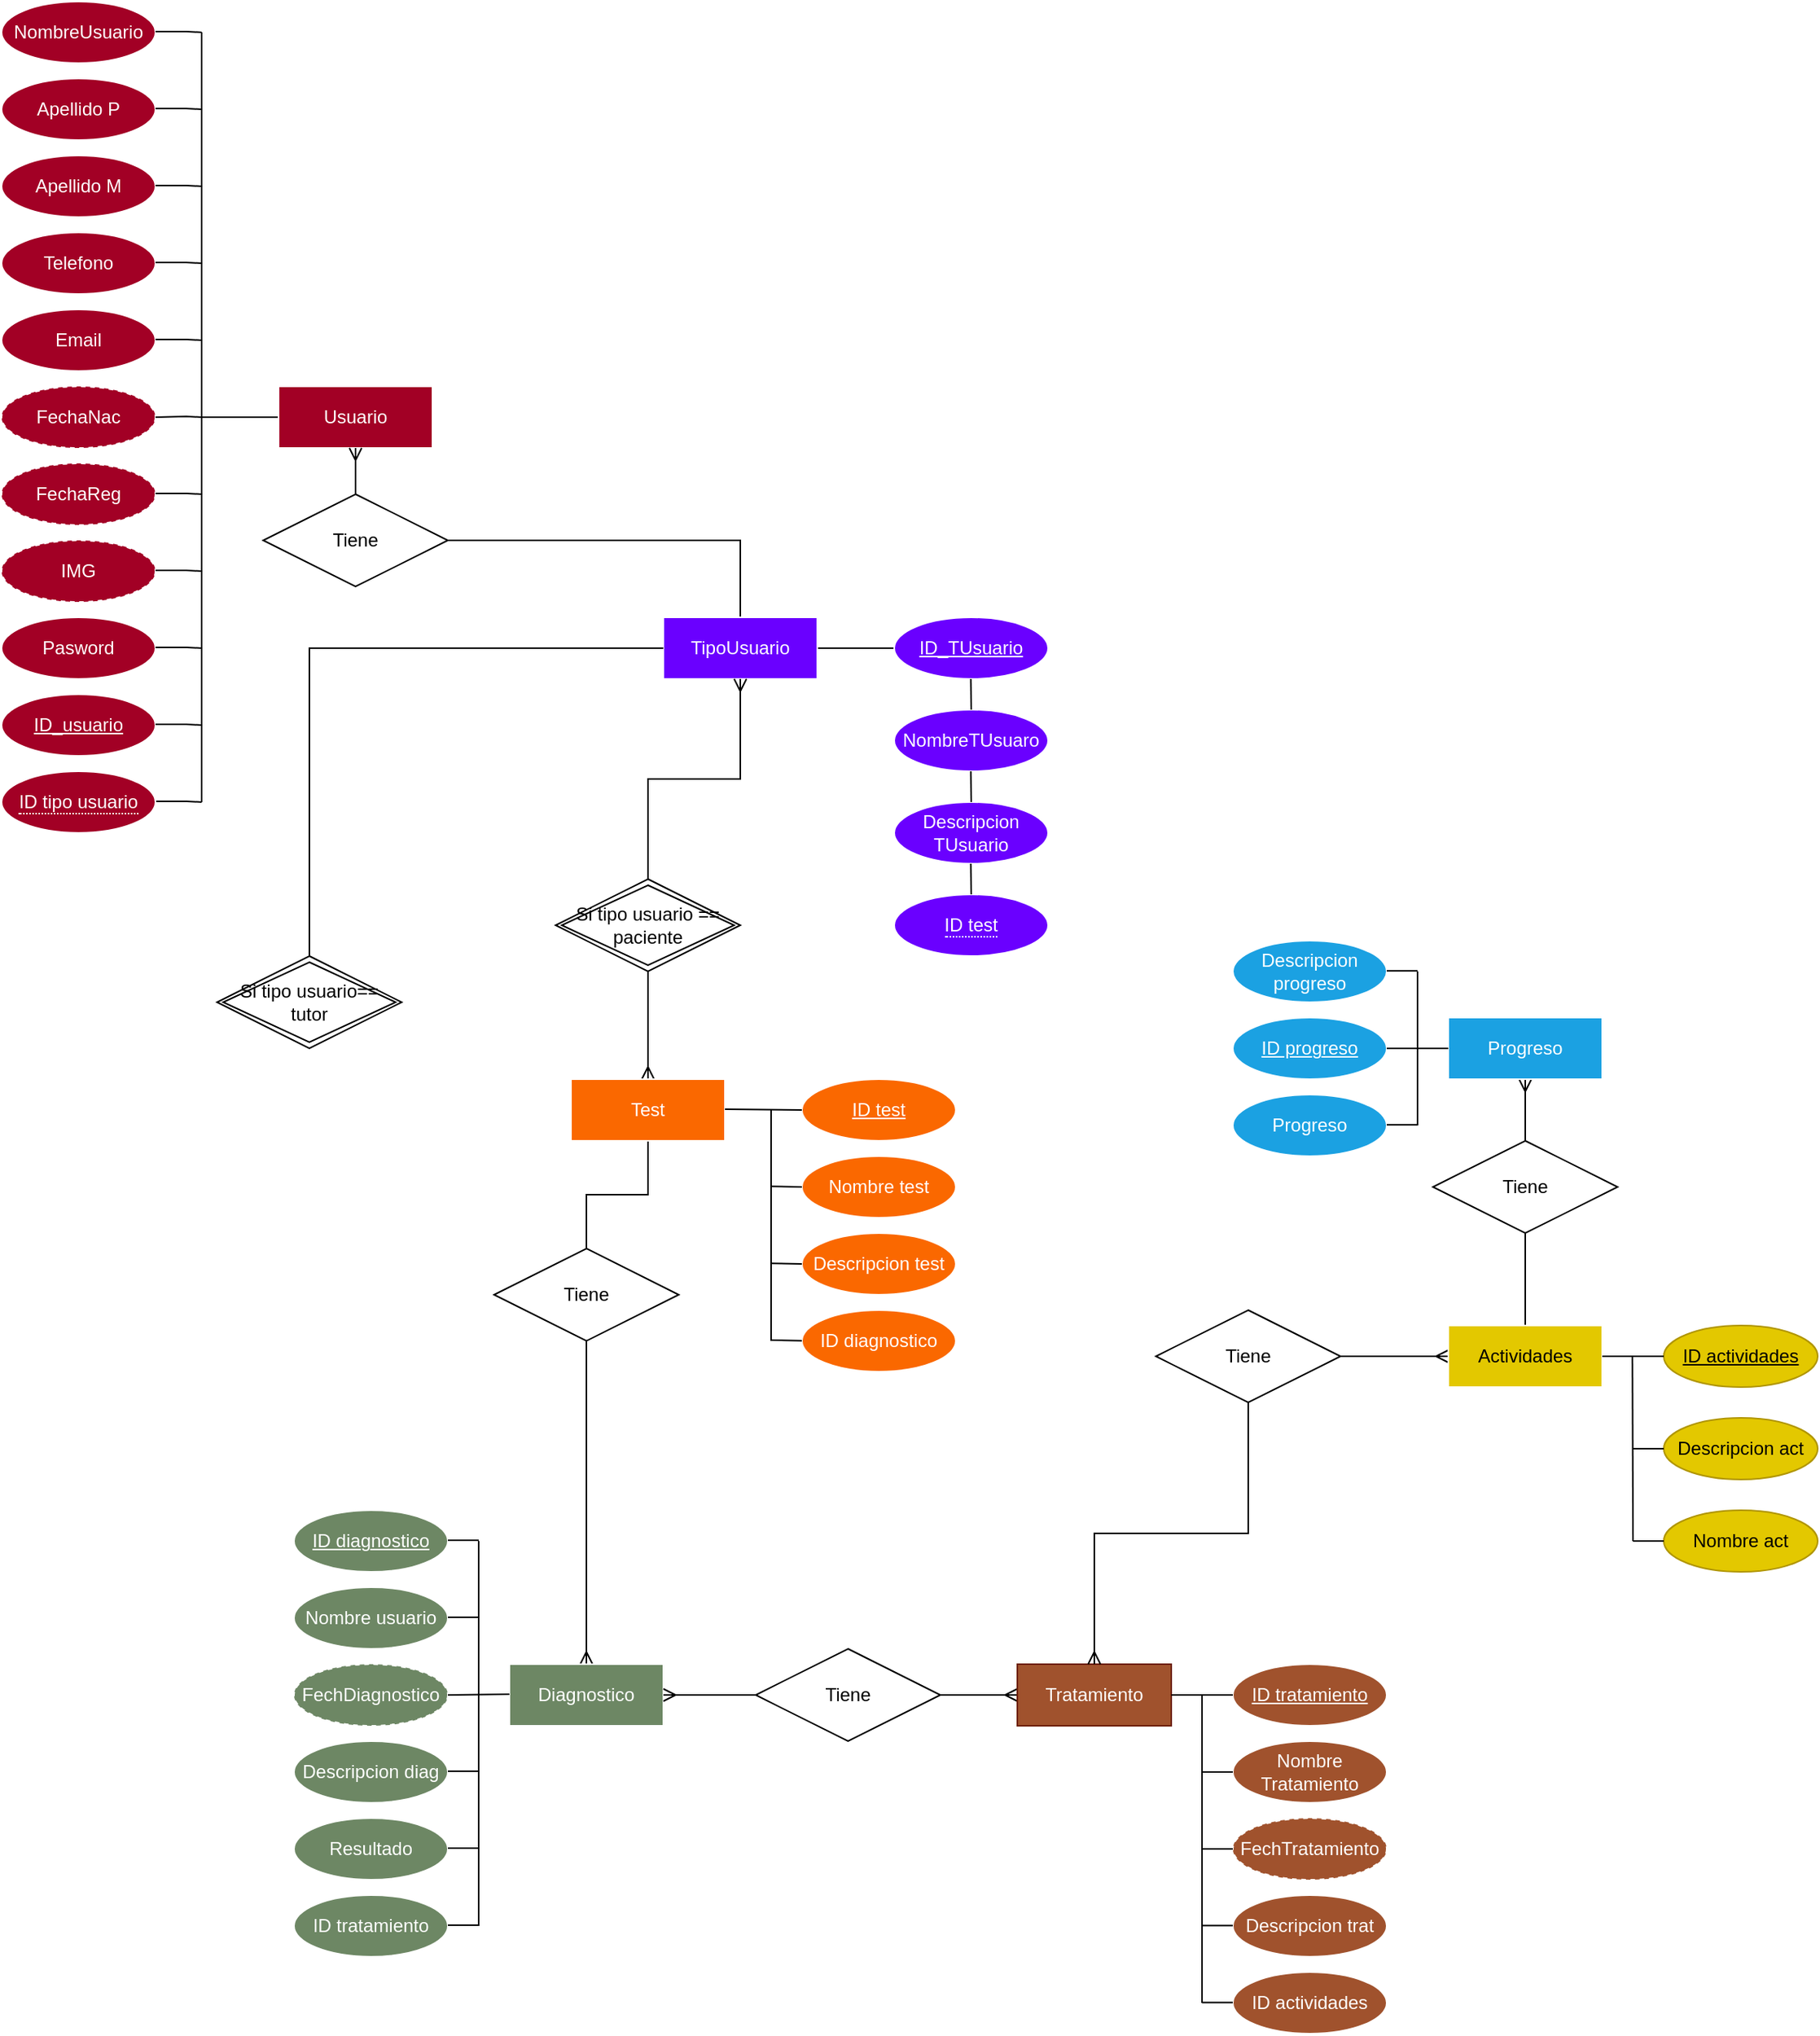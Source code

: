 <mxfile version="24.0.4" type="device">
  <diagram name="Página-1" id="9x4FQKj8UA-YBg24hfOa">
    <mxGraphModel dx="1467" dy="873" grid="1" gridSize="10" guides="1" tooltips="1" connect="1" arrows="1" fold="1" page="1" pageScale="1" pageWidth="3000" pageHeight="5000" math="0" shadow="0">
      <root>
        <mxCell id="0" />
        <mxCell id="1" parent="0" />
        <mxCell id="rt62Ys8CmCnVezJkkdMg-11" value="" style="edgeStyle=orthogonalEdgeStyle;rounded=0;orthogonalLoop=1;jettySize=auto;html=1;endArrow=none;endFill=0;" parent="1" source="V6n1PKNa-1PN3tG8QIir-1" edge="1">
          <mxGeometry relative="1" as="geometry">
            <mxPoint x="210" y="300" as="targetPoint" />
          </mxGeometry>
        </mxCell>
        <mxCell id="V6n1PKNa-1PN3tG8QIir-1" value="Usuario" style="whiteSpace=wrap;html=1;align=center;fillStyle=solid;fillColor=#a20025;fontColor=#ffffff;strokeColor=#FFFFFF;" parent="1" vertex="1">
          <mxGeometry x="260" y="280" width="100" height="40" as="geometry" />
        </mxCell>
        <mxCell id="V6n1PKNa-1PN3tG8QIir-2" value="NombreUsuario" style="ellipse;whiteSpace=wrap;html=1;align=center;fillColor=#a20025;fontColor=#ffffff;strokeColor=#FFFFFF;" parent="1" vertex="1">
          <mxGeometry x="80" y="30" width="100" height="40" as="geometry" />
        </mxCell>
        <mxCell id="V6n1PKNa-1PN3tG8QIir-3" value="Apellido P" style="ellipse;whiteSpace=wrap;html=1;align=center;fillColor=#a20025;fontColor=#ffffff;strokeColor=#FFFFFF;" parent="1" vertex="1">
          <mxGeometry x="80" y="80" width="100" height="40" as="geometry" />
        </mxCell>
        <mxCell id="V6n1PKNa-1PN3tG8QIir-4" value="Apellido M" style="ellipse;whiteSpace=wrap;html=1;align=center;fillColor=#a20025;fontColor=#ffffff;strokeColor=#FFFFFF;" parent="1" vertex="1">
          <mxGeometry x="80" y="130" width="100" height="40" as="geometry" />
        </mxCell>
        <mxCell id="V6n1PKNa-1PN3tG8QIir-5" value="Telefono" style="ellipse;whiteSpace=wrap;html=1;align=center;fillColor=#a20025;fontColor=#ffffff;strokeColor=#FFFFFF;" parent="1" vertex="1">
          <mxGeometry x="80" y="180" width="100" height="40" as="geometry" />
        </mxCell>
        <mxCell id="V6n1PKNa-1PN3tG8QIir-6" value="Email" style="ellipse;whiteSpace=wrap;html=1;align=center;fillColor=#a20025;fontColor=#ffffff;strokeColor=#FFFFFF;" parent="1" vertex="1">
          <mxGeometry x="80" y="230" width="100" height="40" as="geometry" />
        </mxCell>
        <mxCell id="V6n1PKNa-1PN3tG8QIir-7" value="FechaNac" style="ellipse;whiteSpace=wrap;html=1;align=center;dashed=1;fillColor=#a20025;fontColor=#ffffff;strokeColor=#FFFFFF;" parent="1" vertex="1">
          <mxGeometry x="80" y="280" width="100" height="40" as="geometry" />
        </mxCell>
        <mxCell id="V6n1PKNa-1PN3tG8QIir-8" value="FechaReg" style="ellipse;whiteSpace=wrap;html=1;align=center;dashed=1;fillColor=#a20025;fontColor=#ffffff;strokeColor=#FFFFFF;" parent="1" vertex="1">
          <mxGeometry x="80" y="330" width="100" height="40" as="geometry" />
        </mxCell>
        <mxCell id="V6n1PKNa-1PN3tG8QIir-9" value="IMG" style="ellipse;whiteSpace=wrap;html=1;align=center;dashed=1;fillColor=#a20025;fontColor=#ffffff;strokeColor=#FFFFFF;" parent="1" vertex="1">
          <mxGeometry x="80" y="380" width="100" height="40" as="geometry" />
        </mxCell>
        <mxCell id="V6n1PKNa-1PN3tG8QIir-10" value="Pasword" style="ellipse;whiteSpace=wrap;html=1;align=center;fillColor=#a20025;fontColor=#ffffff;strokeColor=#FFFFFF;" parent="1" vertex="1">
          <mxGeometry x="80" y="430" width="100" height="40" as="geometry" />
        </mxCell>
        <mxCell id="V6n1PKNa-1PN3tG8QIir-11" value="" style="endArrow=none;html=1;rounded=0;" parent="1" edge="1">
          <mxGeometry relative="1" as="geometry">
            <mxPoint x="210" y="550" as="sourcePoint" />
            <mxPoint x="210" y="50" as="targetPoint" />
            <Array as="points">
              <mxPoint x="210" y="170" />
            </Array>
          </mxGeometry>
        </mxCell>
        <mxCell id="V6n1PKNa-1PN3tG8QIir-13" value="" style="endArrow=none;html=1;rounded=0;" parent="1" edge="1">
          <mxGeometry relative="1" as="geometry">
            <mxPoint x="180" y="49.5" as="sourcePoint" />
            <mxPoint x="210" y="50" as="targetPoint" />
            <Array as="points">
              <mxPoint x="200" y="49.5" />
            </Array>
          </mxGeometry>
        </mxCell>
        <mxCell id="V6n1PKNa-1PN3tG8QIir-14" value="" style="endArrow=none;html=1;rounded=0;" parent="1" edge="1">
          <mxGeometry relative="1" as="geometry">
            <mxPoint x="180" y="99.5" as="sourcePoint" />
            <mxPoint x="210" y="100" as="targetPoint" />
            <Array as="points">
              <mxPoint x="200" y="99.5" />
            </Array>
          </mxGeometry>
        </mxCell>
        <mxCell id="V6n1PKNa-1PN3tG8QIir-15" value="" style="endArrow=none;html=1;rounded=0;" parent="1" edge="1">
          <mxGeometry relative="1" as="geometry">
            <mxPoint x="180" y="149.5" as="sourcePoint" />
            <mxPoint x="210" y="150" as="targetPoint" />
            <Array as="points">
              <mxPoint x="200" y="149.5" />
            </Array>
          </mxGeometry>
        </mxCell>
        <mxCell id="V6n1PKNa-1PN3tG8QIir-16" value="" style="endArrow=none;html=1;rounded=0;" parent="1" edge="1">
          <mxGeometry relative="1" as="geometry">
            <mxPoint x="180" y="199.5" as="sourcePoint" />
            <mxPoint x="210" y="200" as="targetPoint" />
            <Array as="points">
              <mxPoint x="200" y="199.5" />
            </Array>
          </mxGeometry>
        </mxCell>
        <mxCell id="V6n1PKNa-1PN3tG8QIir-17" value="" style="endArrow=none;html=1;rounded=0;" parent="1" edge="1">
          <mxGeometry relative="1" as="geometry">
            <mxPoint x="180" y="249.5" as="sourcePoint" />
            <mxPoint x="210" y="250" as="targetPoint" />
            <Array as="points">
              <mxPoint x="200" y="249.5" />
            </Array>
          </mxGeometry>
        </mxCell>
        <mxCell id="V6n1PKNa-1PN3tG8QIir-18" value="" style="endArrow=none;html=1;rounded=0;" parent="1" edge="1">
          <mxGeometry relative="1" as="geometry">
            <mxPoint x="180" y="300" as="sourcePoint" />
            <mxPoint x="210" y="300" as="targetPoint" />
            <Array as="points">
              <mxPoint x="200" y="299.5" />
            </Array>
          </mxGeometry>
        </mxCell>
        <mxCell id="V6n1PKNa-1PN3tG8QIir-19" value="" style="endArrow=none;html=1;rounded=0;" parent="1" edge="1">
          <mxGeometry relative="1" as="geometry">
            <mxPoint x="180" y="349.5" as="sourcePoint" />
            <mxPoint x="210" y="350" as="targetPoint" />
            <Array as="points">
              <mxPoint x="200" y="349.5" />
            </Array>
          </mxGeometry>
        </mxCell>
        <mxCell id="V6n1PKNa-1PN3tG8QIir-20" value="" style="endArrow=none;html=1;rounded=0;" parent="1" edge="1">
          <mxGeometry relative="1" as="geometry">
            <mxPoint x="180" y="399.5" as="sourcePoint" />
            <mxPoint x="210" y="400" as="targetPoint" />
            <Array as="points">
              <mxPoint x="200" y="399.5" />
            </Array>
          </mxGeometry>
        </mxCell>
        <mxCell id="V6n1PKNa-1PN3tG8QIir-21" value="" style="endArrow=none;html=1;rounded=0;" parent="1" edge="1">
          <mxGeometry relative="1" as="geometry">
            <mxPoint x="180" y="449.5" as="sourcePoint" />
            <mxPoint x="210" y="450" as="targetPoint" />
            <Array as="points">
              <mxPoint x="200" y="449.5" />
            </Array>
          </mxGeometry>
        </mxCell>
        <mxCell id="V6n1PKNa-1PN3tG8QIir-22" value="ID_usuario" style="ellipse;whiteSpace=wrap;html=1;align=center;fontStyle=4;fillColor=#a20025;fontColor=#ffffff;strokeColor=#FFFFFF;" parent="1" vertex="1">
          <mxGeometry x="80" y="480" width="100" height="40" as="geometry" />
        </mxCell>
        <mxCell id="V6n1PKNa-1PN3tG8QIir-25" value="" style="endArrow=none;html=1;rounded=0;" parent="1" edge="1">
          <mxGeometry relative="1" as="geometry">
            <mxPoint x="180" y="499.5" as="sourcePoint" />
            <mxPoint x="210" y="500" as="targetPoint" />
            <Array as="points">
              <mxPoint x="200" y="499.5" />
            </Array>
          </mxGeometry>
        </mxCell>
        <mxCell id="V6n1PKNa-1PN3tG8QIir-26" value="" style="endArrow=none;html=1;rounded=0;" parent="1" edge="1">
          <mxGeometry relative="1" as="geometry">
            <mxPoint x="180" y="549.5" as="sourcePoint" />
            <mxPoint x="210" y="550" as="targetPoint" />
            <Array as="points">
              <mxPoint x="200" y="549.5" />
            </Array>
          </mxGeometry>
        </mxCell>
        <mxCell id="rt62Ys8CmCnVezJkkdMg-7" value="&lt;span style=&quot;border-bottom: 1px dotted&quot;&gt;ID tipo usuario&lt;/span&gt;" style="ellipse;whiteSpace=wrap;html=1;align=center;fillColor=#a20025;fontColor=#ffffff;strokeColor=#FFFFFF;" parent="1" vertex="1">
          <mxGeometry x="80" y="530" width="100" height="40" as="geometry" />
        </mxCell>
        <mxCell id="rt62Ys8CmCnVezJkkdMg-14" value="" style="edgeStyle=orthogonalEdgeStyle;rounded=0;orthogonalLoop=1;jettySize=auto;html=1;endArrow=none;endFill=0;" parent="1" source="rt62Ys8CmCnVezJkkdMg-8" target="rt62Ys8CmCnVezJkkdMg-13" edge="1">
          <mxGeometry relative="1" as="geometry" />
        </mxCell>
        <mxCell id="NFWd-2ioxgS9ytEczuKc-18" style="edgeStyle=orthogonalEdgeStyle;rounded=0;orthogonalLoop=1;jettySize=auto;html=1;entryX=0.5;entryY=1;entryDx=0;entryDy=0;endArrow=ERmany;endFill=0;" parent="1" source="rt62Ys8CmCnVezJkkdMg-8" target="V6n1PKNa-1PN3tG8QIir-1" edge="1">
          <mxGeometry relative="1" as="geometry" />
        </mxCell>
        <mxCell id="rt62Ys8CmCnVezJkkdMg-8" value="Tiene" style="shape=rhombus;perimeter=rhombusPerimeter;whiteSpace=wrap;html=1;align=center;" parent="1" vertex="1">
          <mxGeometry x="250" y="350" width="120" height="60" as="geometry" />
        </mxCell>
        <mxCell id="rt62Ys8CmCnVezJkkdMg-20" value="" style="edgeStyle=orthogonalEdgeStyle;rounded=0;orthogonalLoop=1;jettySize=auto;html=1;endArrow=none;endFill=0;" parent="1" source="rt62Ys8CmCnVezJkkdMg-13" target="rt62Ys8CmCnVezJkkdMg-19" edge="1">
          <mxGeometry relative="1" as="geometry" />
        </mxCell>
        <mxCell id="rt62Ys8CmCnVezJkkdMg-13" value="TipoUsuario" style="whiteSpace=wrap;html=1;fillColor=#6a00ff;fontColor=#ffffff;strokeColor=#FFFFFF;" parent="1" vertex="1">
          <mxGeometry x="510" y="430" width="100" height="40" as="geometry" />
        </mxCell>
        <mxCell id="rt62Ys8CmCnVezJkkdMg-17" value="NombreTUsuaro" style="ellipse;whiteSpace=wrap;html=1;align=center;fillColor=#6a00ff;fontColor=#ffffff;strokeColor=#FFFFFF;" parent="1" vertex="1">
          <mxGeometry x="660" y="490" width="100" height="40" as="geometry" />
        </mxCell>
        <mxCell id="rt62Ys8CmCnVezJkkdMg-18" value="Descripcion TUsuario" style="ellipse;whiteSpace=wrap;html=1;align=center;fillColor=#6a00ff;fontColor=#ffffff;strokeColor=#FFFFFF;" parent="1" vertex="1">
          <mxGeometry x="660" y="550" width="100" height="40" as="geometry" />
        </mxCell>
        <mxCell id="rt62Ys8CmCnVezJkkdMg-19" value="ID_TUsuario" style="ellipse;whiteSpace=wrap;html=1;align=center;fontStyle=4;fillColor=#6a00ff;fontColor=#ffffff;strokeColor=#FFFFFF;" parent="1" vertex="1">
          <mxGeometry x="660" y="430" width="100" height="40" as="geometry" />
        </mxCell>
        <mxCell id="rt62Ys8CmCnVezJkkdMg-30" value="" style="edgeStyle=orthogonalEdgeStyle;rounded=0;orthogonalLoop=1;jettySize=auto;html=1;endArrow=ERmany;endFill=0;" parent="1" source="rt62Ys8CmCnVezJkkdMg-26" target="rt62Ys8CmCnVezJkkdMg-29" edge="1">
          <mxGeometry relative="1" as="geometry">
            <Array as="points">
              <mxPoint x="500" y="690" />
              <mxPoint x="500" y="690" />
            </Array>
          </mxGeometry>
        </mxCell>
        <mxCell id="1SVma24wGlHESOV6jlv2-1" style="edgeStyle=orthogonalEdgeStyle;rounded=0;orthogonalLoop=1;jettySize=auto;html=1;endArrow=ERmany;endFill=0;" edge="1" parent="1" source="rt62Ys8CmCnVezJkkdMg-26" target="rt62Ys8CmCnVezJkkdMg-13">
          <mxGeometry relative="1" as="geometry" />
        </mxCell>
        <mxCell id="rt62Ys8CmCnVezJkkdMg-26" value="Si tipo usuario == paciente" style="shape=rhombus;double=1;perimeter=rhombusPerimeter;whiteSpace=wrap;html=1;align=center;" parent="1" vertex="1">
          <mxGeometry x="440" y="600" width="120" height="60" as="geometry" />
        </mxCell>
        <mxCell id="rt62Ys8CmCnVezJkkdMg-40" value="" style="edgeStyle=orthogonalEdgeStyle;rounded=0;orthogonalLoop=1;jettySize=auto;html=1;endArrow=none;endFill=0;" parent="1" source="rt62Ys8CmCnVezJkkdMg-29" target="rt62Ys8CmCnVezJkkdMg-39" edge="1">
          <mxGeometry relative="1" as="geometry" />
        </mxCell>
        <mxCell id="rt62Ys8CmCnVezJkkdMg-29" value="Test" style="whiteSpace=wrap;html=1;align=center;fillColor=#fa6800;fontColor=#FFFFFF;strokeColor=#FFFFFF;" parent="1" vertex="1">
          <mxGeometry x="450" y="730" width="100" height="40" as="geometry" />
        </mxCell>
        <mxCell id="rt62Ys8CmCnVezJkkdMg-32" value="ID test" style="ellipse;whiteSpace=wrap;html=1;align=center;fontStyle=4;fillColor=#fa6800;fontColor=#FFFFFF;strokeColor=#FFFFFF;" parent="1" vertex="1">
          <mxGeometry x="600" y="730" width="100" height="40" as="geometry" />
        </mxCell>
        <mxCell id="rt62Ys8CmCnVezJkkdMg-33" value="" style="endArrow=none;html=1;rounded=0;entryX=0;entryY=0.5;entryDx=0;entryDy=0;" parent="1" target="rt62Ys8CmCnVezJkkdMg-32" edge="1">
          <mxGeometry relative="1" as="geometry">
            <mxPoint x="550" y="749.55" as="sourcePoint" />
            <mxPoint x="630" y="749.55" as="targetPoint" />
          </mxGeometry>
        </mxCell>
        <mxCell id="rt62Ys8CmCnVezJkkdMg-34" value="" style="endArrow=none;html=1;rounded=0;" parent="1" edge="1">
          <mxGeometry relative="1" as="geometry">
            <mxPoint x="580" y="900" as="sourcePoint" />
            <mxPoint x="580" y="750" as="targetPoint" />
          </mxGeometry>
        </mxCell>
        <mxCell id="rt62Ys8CmCnVezJkkdMg-35" value="Nombre test" style="ellipse;whiteSpace=wrap;html=1;align=center;fillColor=#fa6800;fontColor=#FFFFFF;strokeColor=#FFFFFF;" parent="1" vertex="1">
          <mxGeometry x="600" y="780" width="100" height="40" as="geometry" />
        </mxCell>
        <mxCell id="rt62Ys8CmCnVezJkkdMg-36" value="Descripcion test" style="ellipse;whiteSpace=wrap;html=1;align=center;fillColor=#fa6800;fontColor=#FFFFFF;strokeColor=#FFFFFF;" parent="1" vertex="1">
          <mxGeometry x="600" y="830" width="100" height="40" as="geometry" />
        </mxCell>
        <mxCell id="rt62Ys8CmCnVezJkkdMg-37" value="" style="endArrow=none;html=1;rounded=0;" parent="1" edge="1">
          <mxGeometry relative="1" as="geometry">
            <mxPoint x="580" y="799.68" as="sourcePoint" />
            <mxPoint x="600" y="800" as="targetPoint" />
          </mxGeometry>
        </mxCell>
        <mxCell id="rt62Ys8CmCnVezJkkdMg-38" value="" style="endArrow=none;html=1;rounded=0;" parent="1" edge="1">
          <mxGeometry relative="1" as="geometry">
            <mxPoint x="580" y="849.68" as="sourcePoint" />
            <mxPoint x="600" y="850" as="targetPoint" />
          </mxGeometry>
        </mxCell>
        <mxCell id="rt62Ys8CmCnVezJkkdMg-42" value="" style="edgeStyle=orthogonalEdgeStyle;rounded=0;orthogonalLoop=1;jettySize=auto;html=1;endArrow=ERmany;endFill=0;" parent="1" source="rt62Ys8CmCnVezJkkdMg-39" target="rt62Ys8CmCnVezJkkdMg-41" edge="1">
          <mxGeometry relative="1" as="geometry" />
        </mxCell>
        <mxCell id="rt62Ys8CmCnVezJkkdMg-39" value="Tiene" style="shape=rhombus;perimeter=rhombusPerimeter;whiteSpace=wrap;html=1;align=center;" parent="1" vertex="1">
          <mxGeometry x="400" y="840" width="120" height="60" as="geometry" />
        </mxCell>
        <mxCell id="rt62Ys8CmCnVezJkkdMg-41" value="Diagnostico" style="whiteSpace=wrap;html=1;align=center;fillColor=#6d8764;fontColor=#ffffff;strokeColor=#FFFFFF;" parent="1" vertex="1">
          <mxGeometry x="410" y="1110" width="100" height="40" as="geometry" />
        </mxCell>
        <mxCell id="rt62Ys8CmCnVezJkkdMg-43" value="Nombre usuario" style="ellipse;whiteSpace=wrap;html=1;align=center;fillColor=#6d8764;fontColor=#ffffff;strokeColor=#FFFFFF;" parent="1" vertex="1">
          <mxGeometry x="270" y="1060" width="100" height="40" as="geometry" />
        </mxCell>
        <mxCell id="rt62Ys8CmCnVezJkkdMg-44" value="ID diagnostico" style="ellipse;whiteSpace=wrap;html=1;align=center;fontStyle=4;fillColor=#6d8764;fontColor=#ffffff;strokeColor=#FFFFFF;" parent="1" vertex="1">
          <mxGeometry x="270" y="1010" width="100" height="40" as="geometry" />
        </mxCell>
        <mxCell id="rt62Ys8CmCnVezJkkdMg-45" value="FechDiagnostico" style="ellipse;whiteSpace=wrap;html=1;align=center;dashed=1;fillColor=#6d8764;fontColor=#ffffff;strokeColor=#FFFFFF;" parent="1" vertex="1">
          <mxGeometry x="270" y="1110" width="100" height="40" as="geometry" />
        </mxCell>
        <mxCell id="rt62Ys8CmCnVezJkkdMg-46" value="Descripcion diag" style="ellipse;whiteSpace=wrap;html=1;align=center;fillColor=#6d8764;fontColor=#ffffff;strokeColor=#FFFFFF;" parent="1" vertex="1">
          <mxGeometry x="270" y="1160" width="100" height="40" as="geometry" />
        </mxCell>
        <mxCell id="rt62Ys8CmCnVezJkkdMg-47" value="Resultado" style="ellipse;whiteSpace=wrap;html=1;align=center;fillColor=#6d8764;fontColor=#ffffff;strokeColor=#FFFFFF;" parent="1" vertex="1">
          <mxGeometry x="270" y="1210" width="100" height="40" as="geometry" />
        </mxCell>
        <mxCell id="rt62Ys8CmCnVezJkkdMg-48" value="" style="endArrow=none;html=1;rounded=0;" parent="1" edge="1">
          <mxGeometry relative="1" as="geometry">
            <mxPoint x="390" y="1280" as="sourcePoint" />
            <mxPoint x="390" y="1030" as="targetPoint" />
          </mxGeometry>
        </mxCell>
        <mxCell id="rt62Ys8CmCnVezJkkdMg-49" value="" style="endArrow=none;html=1;rounded=0;exitX=1;exitY=0.5;exitDx=0;exitDy=0;" parent="1" source="rt62Ys8CmCnVezJkkdMg-45" edge="1">
          <mxGeometry relative="1" as="geometry">
            <mxPoint x="380" y="1129.55" as="sourcePoint" />
            <mxPoint x="410" y="1129.55" as="targetPoint" />
          </mxGeometry>
        </mxCell>
        <mxCell id="rt62Ys8CmCnVezJkkdMg-50" value="" style="endArrow=none;html=1;rounded=0;exitX=1;exitY=0.5;exitDx=0;exitDy=0;" parent="1" edge="1">
          <mxGeometry relative="1" as="geometry">
            <mxPoint x="370" y="1179.55" as="sourcePoint" />
            <mxPoint x="390" y="1179.55" as="targetPoint" />
          </mxGeometry>
        </mxCell>
        <mxCell id="rt62Ys8CmCnVezJkkdMg-51" value="" style="endArrow=none;html=1;rounded=0;exitX=1;exitY=0.5;exitDx=0;exitDy=0;" parent="1" edge="1">
          <mxGeometry relative="1" as="geometry">
            <mxPoint x="370" y="1229.55" as="sourcePoint" />
            <mxPoint x="390" y="1229.55" as="targetPoint" />
          </mxGeometry>
        </mxCell>
        <mxCell id="rt62Ys8CmCnVezJkkdMg-53" value="" style="endArrow=none;html=1;rounded=0;exitX=1;exitY=0.5;exitDx=0;exitDy=0;" parent="1" edge="1">
          <mxGeometry relative="1" as="geometry">
            <mxPoint x="370" y="1079.55" as="sourcePoint" />
            <mxPoint x="390" y="1079.55" as="targetPoint" />
          </mxGeometry>
        </mxCell>
        <mxCell id="rt62Ys8CmCnVezJkkdMg-54" value="" style="endArrow=none;html=1;rounded=0;exitX=1;exitY=0.5;exitDx=0;exitDy=0;" parent="1" edge="1">
          <mxGeometry relative="1" as="geometry">
            <mxPoint x="370" y="1029.55" as="sourcePoint" />
            <mxPoint x="390" y="1029.55" as="targetPoint" />
          </mxGeometry>
        </mxCell>
        <mxCell id="rt62Ys8CmCnVezJkkdMg-58" value="" style="edgeStyle=orthogonalEdgeStyle;rounded=0;orthogonalLoop=1;jettySize=auto;html=1;endArrow=ERmany;endFill=0;" parent="1" source="rt62Ys8CmCnVezJkkdMg-55" target="rt62Ys8CmCnVezJkkdMg-57" edge="1">
          <mxGeometry relative="1" as="geometry" />
        </mxCell>
        <mxCell id="1SVma24wGlHESOV6jlv2-2" value="" style="edgeStyle=orthogonalEdgeStyle;rounded=0;orthogonalLoop=1;jettySize=auto;html=1;endArrow=ERmany;endFill=0;" edge="1" parent="1" source="rt62Ys8CmCnVezJkkdMg-55" target="rt62Ys8CmCnVezJkkdMg-41">
          <mxGeometry relative="1" as="geometry" />
        </mxCell>
        <mxCell id="rt62Ys8CmCnVezJkkdMg-55" value="Tiene" style="shape=rhombus;perimeter=rhombusPerimeter;whiteSpace=wrap;html=1;align=center;" parent="1" vertex="1">
          <mxGeometry x="570" y="1100" width="120" height="60" as="geometry" />
        </mxCell>
        <mxCell id="rt62Ys8CmCnVezJkkdMg-57" value="Tratamiento" style="whiteSpace=wrap;html=1;align=center;fillColor=#a0522d;strokeColor=#6D1F00;fontColor=#ffffff;" parent="1" vertex="1">
          <mxGeometry x="740" y="1110" width="100" height="40" as="geometry" />
        </mxCell>
        <mxCell id="rt62Ys8CmCnVezJkkdMg-59" value="&lt;span style=&quot;border-bottom: 1px dotted&quot;&gt;ID test&lt;/span&gt;" style="ellipse;whiteSpace=wrap;html=1;align=center;fillColor=#6A00FF;fontColor=#ffffff;strokeColor=#FFFFFF;" parent="1" vertex="1">
          <mxGeometry x="660" y="610" width="100" height="40" as="geometry" />
        </mxCell>
        <mxCell id="rt62Ys8CmCnVezJkkdMg-60" value="" style="endArrow=none;html=1;rounded=0;" parent="1" edge="1">
          <mxGeometry relative="1" as="geometry">
            <mxPoint x="710" y="610" as="sourcePoint" />
            <mxPoint x="709.75" y="590" as="targetPoint" />
          </mxGeometry>
        </mxCell>
        <mxCell id="rt62Ys8CmCnVezJkkdMg-61" value="" style="endArrow=none;html=1;rounded=0;" parent="1" edge="1">
          <mxGeometry relative="1" as="geometry">
            <mxPoint x="710.01" y="550" as="sourcePoint" />
            <mxPoint x="709.76" y="530" as="targetPoint" />
          </mxGeometry>
        </mxCell>
        <mxCell id="rt62Ys8CmCnVezJkkdMg-62" value="" style="endArrow=none;html=1;rounded=0;" parent="1" edge="1">
          <mxGeometry relative="1" as="geometry">
            <mxPoint x="710.01" y="490" as="sourcePoint" />
            <mxPoint x="709.76" y="470" as="targetPoint" />
          </mxGeometry>
        </mxCell>
        <mxCell id="rt62Ys8CmCnVezJkkdMg-63" value="ID diagnostico" style="ellipse;whiteSpace=wrap;html=1;align=center;fillColor=#FA6800;fontColor=#ffffff;strokeColor=#FFFFFF;" parent="1" vertex="1">
          <mxGeometry x="600" y="880" width="100" height="40" as="geometry" />
        </mxCell>
        <mxCell id="rt62Ys8CmCnVezJkkdMg-64" value="" style="endArrow=none;html=1;rounded=0;" parent="1" edge="1">
          <mxGeometry relative="1" as="geometry">
            <mxPoint x="580" y="899.55" as="sourcePoint" />
            <mxPoint x="600" y="899.87" as="targetPoint" />
          </mxGeometry>
        </mxCell>
        <mxCell id="rt62Ys8CmCnVezJkkdMg-65" value="ID tratamiento" style="ellipse;whiteSpace=wrap;html=1;align=center;fillColor=#6D8764;fontColor=#ffffff;strokeColor=#FFFFFF;" parent="1" vertex="1">
          <mxGeometry x="270" y="1260" width="100" height="40" as="geometry" />
        </mxCell>
        <mxCell id="rt62Ys8CmCnVezJkkdMg-66" value="" style="endArrow=none;html=1;rounded=0;exitX=1;exitY=0.5;exitDx=0;exitDy=0;" parent="1" edge="1">
          <mxGeometry relative="1" as="geometry">
            <mxPoint x="370" y="1279.55" as="sourcePoint" />
            <mxPoint x="390" y="1279.55" as="targetPoint" />
          </mxGeometry>
        </mxCell>
        <mxCell id="rt62Ys8CmCnVezJkkdMg-67" value="Nombre Tratamiento" style="ellipse;whiteSpace=wrap;html=1;align=center;fillColor=#a0522d;fontColor=#ffffff;strokeColor=#FFFFFF;" parent="1" vertex="1">
          <mxGeometry x="880" y="1160" width="100" height="40" as="geometry" />
        </mxCell>
        <mxCell id="rt62Ys8CmCnVezJkkdMg-68" value="ID tratamiento" style="ellipse;whiteSpace=wrap;html=1;align=center;fontStyle=4;fillColor=#a0522d;fontColor=#ffffff;strokeColor=#FFFFFF;" parent="1" vertex="1">
          <mxGeometry x="880" y="1110" width="100" height="40" as="geometry" />
        </mxCell>
        <mxCell id="rt62Ys8CmCnVezJkkdMg-69" value="FechTratamiento" style="ellipse;whiteSpace=wrap;html=1;align=center;dashed=1;fillColor=#a0522d;fontColor=#ffffff;strokeColor=#FFFFFF;" parent="1" vertex="1">
          <mxGeometry x="880" y="1210" width="100" height="40" as="geometry" />
        </mxCell>
        <mxCell id="rt62Ys8CmCnVezJkkdMg-70" value="Descripcion trat" style="ellipse;whiteSpace=wrap;html=1;align=center;fillColor=#a0522d;fontColor=#ffffff;strokeColor=#FFFFFF;" parent="1" vertex="1">
          <mxGeometry x="880" y="1260" width="100" height="40" as="geometry" />
        </mxCell>
        <mxCell id="rt62Ys8CmCnVezJkkdMg-71" value="ID actividades" style="ellipse;whiteSpace=wrap;html=1;align=center;fillColor=#a0522d;fontColor=#ffffff;strokeColor=#FFFFFF;" parent="1" vertex="1">
          <mxGeometry x="880" y="1310" width="100" height="40" as="geometry" />
        </mxCell>
        <mxCell id="rt62Ys8CmCnVezJkkdMg-73" value="" style="endArrow=none;html=1;rounded=0;" parent="1" edge="1">
          <mxGeometry relative="1" as="geometry">
            <mxPoint x="860" y="1330" as="sourcePoint" />
            <mxPoint x="860" y="1130" as="targetPoint" />
          </mxGeometry>
        </mxCell>
        <mxCell id="rt62Ys8CmCnVezJkkdMg-74" value="" style="endArrow=none;html=1;rounded=0;" parent="1" edge="1">
          <mxGeometry relative="1" as="geometry">
            <mxPoint x="840" y="1130" as="sourcePoint" />
            <mxPoint x="880" y="1130" as="targetPoint" />
          </mxGeometry>
        </mxCell>
        <mxCell id="rt62Ys8CmCnVezJkkdMg-75" value="" style="endArrow=none;html=1;rounded=0;" parent="1" edge="1">
          <mxGeometry relative="1" as="geometry">
            <mxPoint x="860" y="1180" as="sourcePoint" />
            <mxPoint x="880" y="1180" as="targetPoint" />
          </mxGeometry>
        </mxCell>
        <mxCell id="rt62Ys8CmCnVezJkkdMg-76" value="" style="endArrow=none;html=1;rounded=0;" parent="1" edge="1">
          <mxGeometry relative="1" as="geometry">
            <mxPoint x="860" y="1230" as="sourcePoint" />
            <mxPoint x="880" y="1230" as="targetPoint" />
          </mxGeometry>
        </mxCell>
        <mxCell id="rt62Ys8CmCnVezJkkdMg-77" value="" style="endArrow=none;html=1;rounded=0;" parent="1" edge="1">
          <mxGeometry relative="1" as="geometry">
            <mxPoint x="860" y="1279.75" as="sourcePoint" />
            <mxPoint x="880" y="1279.75" as="targetPoint" />
          </mxGeometry>
        </mxCell>
        <mxCell id="rt62Ys8CmCnVezJkkdMg-78" value="" style="endArrow=none;html=1;rounded=0;" parent="1" edge="1">
          <mxGeometry relative="1" as="geometry">
            <mxPoint x="860" y="1329.75" as="sourcePoint" />
            <mxPoint x="880" y="1329.75" as="targetPoint" />
          </mxGeometry>
        </mxCell>
        <mxCell id="rt62Ys8CmCnVezJkkdMg-82" value="" style="edgeStyle=orthogonalEdgeStyle;rounded=0;orthogonalLoop=1;jettySize=auto;html=1;endArrow=ERmany;endFill=0;" parent="1" source="rt62Ys8CmCnVezJkkdMg-79" target="rt62Ys8CmCnVezJkkdMg-81" edge="1">
          <mxGeometry relative="1" as="geometry" />
        </mxCell>
        <mxCell id="1SVma24wGlHESOV6jlv2-3" style="edgeStyle=orthogonalEdgeStyle;rounded=0;orthogonalLoop=1;jettySize=auto;html=1;endArrow=ERmany;endFill=0;" edge="1" parent="1" source="rt62Ys8CmCnVezJkkdMg-79" target="rt62Ys8CmCnVezJkkdMg-57">
          <mxGeometry relative="1" as="geometry" />
        </mxCell>
        <mxCell id="rt62Ys8CmCnVezJkkdMg-79" value="Tiene" style="shape=rhombus;perimeter=rhombusPerimeter;whiteSpace=wrap;html=1;align=center;" parent="1" vertex="1">
          <mxGeometry x="830" y="880" width="120" height="60" as="geometry" />
        </mxCell>
        <mxCell id="NFWd-2ioxgS9ytEczuKc-2" value="" style="edgeStyle=orthogonalEdgeStyle;rounded=0;orthogonalLoop=1;jettySize=auto;html=1;endArrow=none;endFill=0;" parent="1" source="rt62Ys8CmCnVezJkkdMg-81" target="NFWd-2ioxgS9ytEczuKc-1" edge="1">
          <mxGeometry relative="1" as="geometry" />
        </mxCell>
        <mxCell id="rt62Ys8CmCnVezJkkdMg-81" value="Actividades" style="whiteSpace=wrap;html=1;align=center;fillColor=#e3c800;fontColor=#000000;strokeColor=#FFFFFF;" parent="1" vertex="1">
          <mxGeometry x="1020" y="890" width="100" height="40" as="geometry" />
        </mxCell>
        <mxCell id="rt62Ys8CmCnVezJkkdMg-83" value="ID actividades" style="ellipse;whiteSpace=wrap;html=1;align=center;fontStyle=4;fillColor=#e3c800;fontColor=#000000;strokeColor=#B09500;" parent="1" vertex="1">
          <mxGeometry x="1160" y="890" width="100" height="40" as="geometry" />
        </mxCell>
        <mxCell id="rt62Ys8CmCnVezJkkdMg-84" value="Descripcion act" style="ellipse;whiteSpace=wrap;html=1;align=center;fillColor=#e3c800;fontColor=#000000;strokeColor=#B09500;" parent="1" vertex="1">
          <mxGeometry x="1160" y="950" width="100" height="40" as="geometry" />
        </mxCell>
        <mxCell id="rt62Ys8CmCnVezJkkdMg-85" value="Nombre act" style="ellipse;whiteSpace=wrap;html=1;align=center;fillColor=#e3c800;fontColor=#000000;strokeColor=#B09500;" parent="1" vertex="1">
          <mxGeometry x="1160" y="1010" width="100" height="40" as="geometry" />
        </mxCell>
        <mxCell id="rt62Ys8CmCnVezJkkdMg-88" value="" style="line;strokeWidth=1;rotatable=0;dashed=0;labelPosition=right;align=left;verticalAlign=middle;spacingTop=0;spacingLeft=6;points=[];portConstraint=eastwest;" parent="1" vertex="1">
          <mxGeometry x="1120" y="905" width="40" height="10" as="geometry" />
        </mxCell>
        <mxCell id="rt62Ys8CmCnVezJkkdMg-91" value="" style="endArrow=none;html=1;rounded=0;" parent="1" edge="1">
          <mxGeometry relative="1" as="geometry">
            <mxPoint x="1140" y="1030" as="sourcePoint" />
            <mxPoint x="1139.63" y="910" as="targetPoint" />
          </mxGeometry>
        </mxCell>
        <mxCell id="rt62Ys8CmCnVezJkkdMg-95" value="" style="line;strokeWidth=1;rotatable=0;dashed=0;labelPosition=right;align=left;verticalAlign=middle;spacingTop=0;spacingLeft=6;points=[];portConstraint=eastwest;" parent="1" vertex="1">
          <mxGeometry x="1140" y="965" width="20" height="10" as="geometry" />
        </mxCell>
        <mxCell id="rt62Ys8CmCnVezJkkdMg-96" value="" style="line;strokeWidth=1;rotatable=0;dashed=0;labelPosition=right;align=left;verticalAlign=middle;spacingTop=0;spacingLeft=6;points=[];portConstraint=eastwest;" parent="1" vertex="1">
          <mxGeometry x="1140" y="1022.5" width="20" height="15" as="geometry" />
        </mxCell>
        <mxCell id="NFWd-2ioxgS9ytEczuKc-4" value="" style="edgeStyle=orthogonalEdgeStyle;rounded=0;orthogonalLoop=1;jettySize=auto;html=1;endArrow=ERmany;endFill=0;" parent="1" source="NFWd-2ioxgS9ytEczuKc-1" target="NFWd-2ioxgS9ytEczuKc-3" edge="1">
          <mxGeometry relative="1" as="geometry" />
        </mxCell>
        <mxCell id="NFWd-2ioxgS9ytEczuKc-1" value="Tiene" style="shape=rhombus;perimeter=rhombusPerimeter;whiteSpace=wrap;html=1;align=center;" parent="1" vertex="1">
          <mxGeometry x="1010" y="770" width="120" height="60" as="geometry" />
        </mxCell>
        <mxCell id="NFWd-2ioxgS9ytEczuKc-3" value="Progreso" style="whiteSpace=wrap;html=1;align=center;fillColor=#1ba1e2;fontColor=#ffffff;strokeColor=#FFFFFF;" parent="1" vertex="1">
          <mxGeometry x="1020" y="690" width="100" height="40" as="geometry" />
        </mxCell>
        <mxCell id="NFWd-2ioxgS9ytEczuKc-5" value="Descripcion progreso" style="ellipse;whiteSpace=wrap;html=1;align=center;fillColor=#1ba1e2;fontColor=#ffffff;strokeColor=#FFFFFF;" parent="1" vertex="1">
          <mxGeometry x="880" y="640" width="100" height="40" as="geometry" />
        </mxCell>
        <mxCell id="NFWd-2ioxgS9ytEczuKc-6" value="ID progreso" style="ellipse;whiteSpace=wrap;html=1;align=center;fontStyle=4;fillColor=#1ba1e2;fontColor=#ffffff;strokeColor=#FFFFFF;" parent="1" vertex="1">
          <mxGeometry x="880" y="690" width="100" height="40" as="geometry" />
        </mxCell>
        <mxCell id="NFWd-2ioxgS9ytEczuKc-7" value="Progreso" style="ellipse;whiteSpace=wrap;html=1;align=center;fillColor=#1ba1e2;fontColor=#ffffff;strokeColor=#FFFFFF;" parent="1" vertex="1">
          <mxGeometry x="880" y="740" width="100" height="40" as="geometry" />
        </mxCell>
        <mxCell id="NFWd-2ioxgS9ytEczuKc-8" value="" style="endArrow=none;html=1;rounded=0;exitX=1;exitY=0.5;exitDx=0;exitDy=0;" parent="1" source="NFWd-2ioxgS9ytEczuKc-6" edge="1">
          <mxGeometry relative="1" as="geometry">
            <mxPoint x="990" y="709.68" as="sourcePoint" />
            <mxPoint x="1020" y="710" as="targetPoint" />
          </mxGeometry>
        </mxCell>
        <mxCell id="NFWd-2ioxgS9ytEczuKc-9" value="" style="endArrow=none;html=1;rounded=0;" parent="1" edge="1">
          <mxGeometry relative="1" as="geometry">
            <mxPoint x="1000" y="760" as="sourcePoint" />
            <mxPoint x="1000" y="660" as="targetPoint" />
          </mxGeometry>
        </mxCell>
        <mxCell id="NFWd-2ioxgS9ytEczuKc-10" value="" style="endArrow=none;html=1;rounded=0;" parent="1" edge="1">
          <mxGeometry relative="1" as="geometry">
            <mxPoint x="980" y="659.68" as="sourcePoint" />
            <mxPoint x="1000" y="659.68" as="targetPoint" />
          </mxGeometry>
        </mxCell>
        <mxCell id="NFWd-2ioxgS9ytEczuKc-11" value="" style="endArrow=none;html=1;rounded=0;" parent="1" edge="1">
          <mxGeometry relative="1" as="geometry">
            <mxPoint x="980" y="759.68" as="sourcePoint" />
            <mxPoint x="1000" y="759.68" as="targetPoint" />
          </mxGeometry>
        </mxCell>
        <mxCell id="NFWd-2ioxgS9ytEczuKc-15" value="Si tipo usuario== tutor" style="shape=rhombus;double=1;perimeter=rhombusPerimeter;whiteSpace=wrap;html=1;align=center;" parent="1" vertex="1">
          <mxGeometry x="220" y="650" width="120" height="60" as="geometry" />
        </mxCell>
        <mxCell id="NFWd-2ioxgS9ytEczuKc-16" style="edgeStyle=orthogonalEdgeStyle;rounded=0;orthogonalLoop=1;jettySize=auto;html=1;entryX=0.5;entryY=0;entryDx=0;entryDy=0;endArrow=none;endFill=0;" parent="1" source="rt62Ys8CmCnVezJkkdMg-13" target="NFWd-2ioxgS9ytEczuKc-15" edge="1">
          <mxGeometry relative="1" as="geometry" />
        </mxCell>
      </root>
    </mxGraphModel>
  </diagram>
</mxfile>
